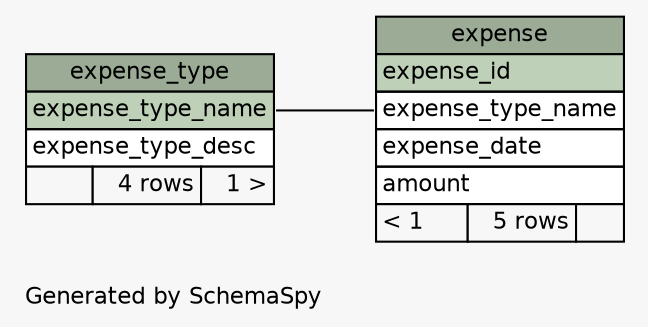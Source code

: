 // dot 2.20.3 on Windows XP 5.1
// SchemaSpy rev 514
digraph "largeRelationshipsDiagram" {
  graph [
    rankdir="RL"
    bgcolor="#f7f7f7"
    label="\nGenerated by SchemaSpy"
    labeljust="l"
    nodesep="0.18"
    ranksep="0.46"
    fontname="Helvetica"
    fontsize="11"
  ];
  node [
    fontname="Helvetica"
    fontsize="11"
    shape="plaintext"
  ];
  edge [
    arrowsize="0.8"
  ];
  "expense" [
    label=<
    <TABLE BORDER="0" CELLBORDER="1" CELLSPACING="0" BGCOLOR="#ffffff">
      <TR><TD COLSPAN="3" BGCOLOR="#9bab96" ALIGN="CENTER">expense</TD></TR>
      <TR><TD PORT="expense_id" COLSPAN="3" BGCOLOR="#bed1b8" ALIGN="LEFT">expense_id</TD></TR>
      <TR><TD PORT="expense_type_name" COLSPAN="3" ALIGN="LEFT">expense_type_name</TD></TR>
      <TR><TD PORT="expense_date" COLSPAN="3" ALIGN="LEFT">expense_date</TD></TR>
      <TR><TD PORT="amount" COLSPAN="3" ALIGN="LEFT">amount</TD></TR>
      <TR><TD ALIGN="LEFT" BGCOLOR="#f7f7f7">&lt; 1</TD><TD ALIGN="RIGHT" BGCOLOR="#f7f7f7">5 rows</TD><TD ALIGN="RIGHT" BGCOLOR="#f7f7f7">  </TD></TR>
    </TABLE>>
    URL="tables/expense.html"
    tooltip="expense"
  ];
  "expense_type" [
    label=<
    <TABLE BORDER="0" CELLBORDER="1" CELLSPACING="0" BGCOLOR="#ffffff">
      <TR><TD COLSPAN="3" BGCOLOR="#9bab96" ALIGN="CENTER">expense_type</TD></TR>
      <TR><TD PORT="expense_type_name" COLSPAN="3" BGCOLOR="#bed1b8" ALIGN="LEFT">expense_type_name</TD></TR>
      <TR><TD PORT="expense_type_desc" COLSPAN="3" ALIGN="LEFT">expense_type_desc</TD></TR>
      <TR><TD ALIGN="LEFT" BGCOLOR="#f7f7f7">  </TD><TD ALIGN="RIGHT" BGCOLOR="#f7f7f7">4 rows</TD><TD ALIGN="RIGHT" BGCOLOR="#f7f7f7">1 &gt;</TD></TR>
    </TABLE>>
    URL="tables/expense_type.html"
    tooltip="expense_type"
  ];
  "expense":"expense_type_name":w -> "expense_type":"expense_type_name":e [arrowhead=none arrowtail=crowodot];
}
